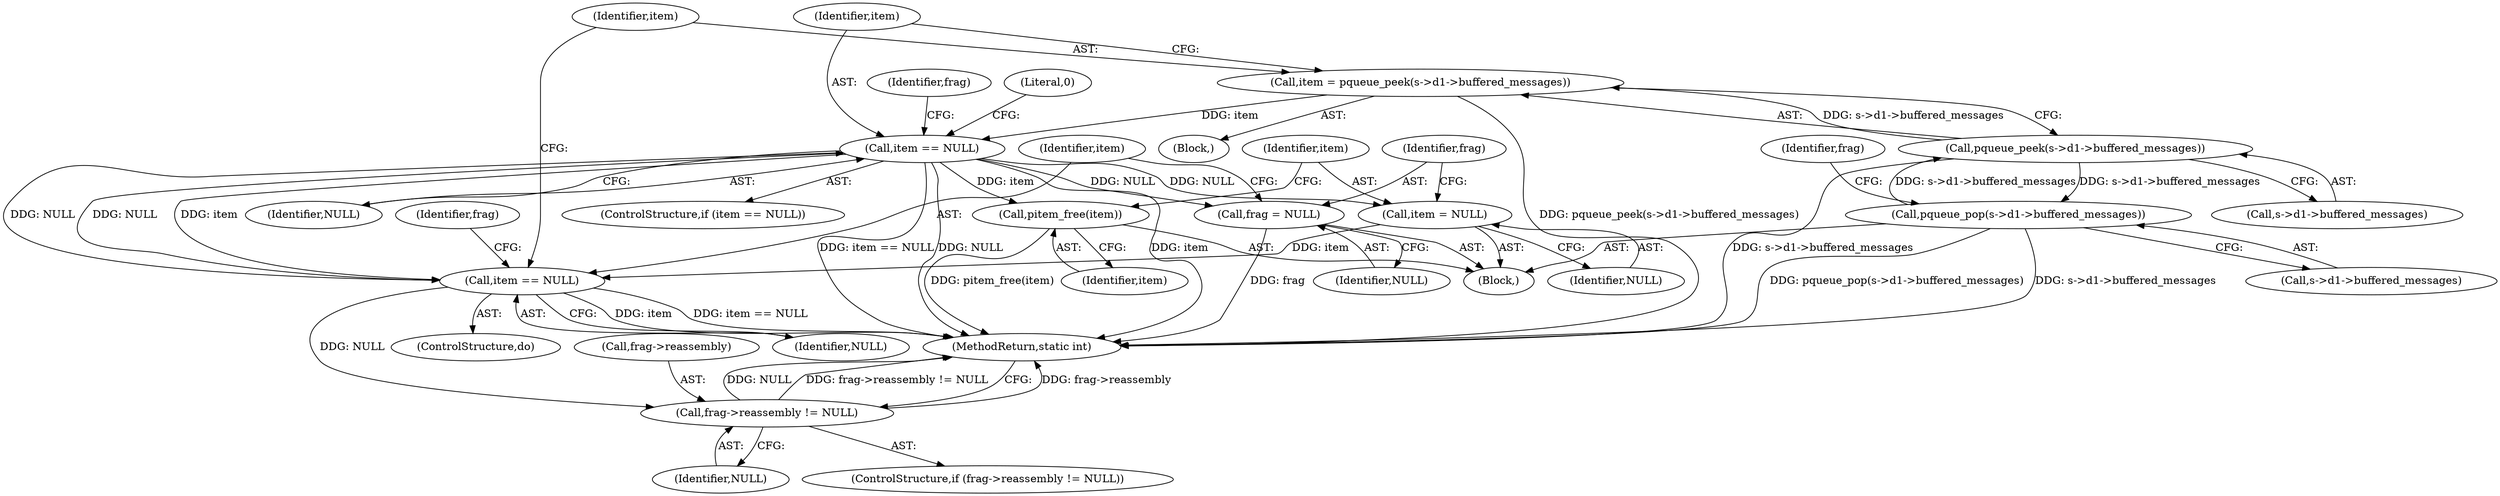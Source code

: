 digraph "0_openssl_f5c7f5dfbaf0d2f7d946d0fe86f08e6bcb36ed0d_1@pointer" {
"1000125" [label="(Call,item == NULL)"];
"1000116" [label="(Call,item = pqueue_peek(s->d1->buffered_messages))"];
"1000118" [label="(Call,pqueue_peek(s->d1->buffered_messages))"];
"1000150" [label="(Call,pqueue_pop(s->d1->buffered_messages))"];
"1000166" [label="(Call,item == NULL)"];
"1000125" [label="(Call,item == NULL)"];
"1000160" [label="(Call,item = NULL)"];
"1000158" [label="(Call,pitem_free(item))"];
"1000163" [label="(Call,frag = NULL)"];
"1000170" [label="(Call,frag->reassembly != NULL)"];
"1000116" [label="(Call,item = pqueue_peek(s->d1->buffered_messages))"];
"1000161" [label="(Identifier,item)"];
"1000124" [label="(ControlStructure,if (item == NULL))"];
"1000114" [label="(ControlStructure,do)"];
"1000168" [label="(Identifier,NULL)"];
"1000150" [label="(Call,pqueue_pop(s->d1->buffered_messages))"];
"1000118" [label="(Call,pqueue_peek(s->d1->buffered_messages))"];
"1000125" [label="(Call,item == NULL)"];
"1000166" [label="(Call,item == NULL)"];
"1000115" [label="(Block,)"];
"1000119" [label="(Call,s->d1->buffered_messages)"];
"1000164" [label="(Identifier,frag)"];
"1000174" [label="(Identifier,NULL)"];
"1000159" [label="(Identifier,item)"];
"1000162" [label="(Identifier,NULL)"];
"1000129" [label="(Literal,0)"];
"1000171" [label="(Call,frag->reassembly)"];
"1000157" [label="(Identifier,frag)"];
"1000127" [label="(Identifier,NULL)"];
"1000126" [label="(Identifier,item)"];
"1000117" [label="(Identifier,item)"];
"1000170" [label="(Call,frag->reassembly != NULL)"];
"1000158" [label="(Call,pitem_free(item))"];
"1000175" [label="(MethodReturn,static int)"];
"1000163" [label="(Call,frag = NULL)"];
"1000149" [label="(Block,)"];
"1000172" [label="(Identifier,frag)"];
"1000160" [label="(Call,item = NULL)"];
"1000131" [label="(Identifier,frag)"];
"1000167" [label="(Identifier,item)"];
"1000151" [label="(Call,s->d1->buffered_messages)"];
"1000169" [label="(ControlStructure,if (frag->reassembly != NULL))"];
"1000165" [label="(Identifier,NULL)"];
"1000125" -> "1000124"  [label="AST: "];
"1000125" -> "1000127"  [label="CFG: "];
"1000126" -> "1000125"  [label="AST: "];
"1000127" -> "1000125"  [label="AST: "];
"1000129" -> "1000125"  [label="CFG: "];
"1000131" -> "1000125"  [label="CFG: "];
"1000125" -> "1000175"  [label="DDG: item == NULL"];
"1000125" -> "1000175"  [label="DDG: NULL"];
"1000125" -> "1000175"  [label="DDG: item"];
"1000116" -> "1000125"  [label="DDG: item"];
"1000166" -> "1000125"  [label="DDG: NULL"];
"1000125" -> "1000158"  [label="DDG: item"];
"1000125" -> "1000160"  [label="DDG: NULL"];
"1000125" -> "1000163"  [label="DDG: NULL"];
"1000125" -> "1000166"  [label="DDG: item"];
"1000125" -> "1000166"  [label="DDG: NULL"];
"1000116" -> "1000115"  [label="AST: "];
"1000116" -> "1000118"  [label="CFG: "];
"1000117" -> "1000116"  [label="AST: "];
"1000118" -> "1000116"  [label="AST: "];
"1000126" -> "1000116"  [label="CFG: "];
"1000116" -> "1000175"  [label="DDG: pqueue_peek(s->d1->buffered_messages)"];
"1000118" -> "1000116"  [label="DDG: s->d1->buffered_messages"];
"1000118" -> "1000119"  [label="CFG: "];
"1000119" -> "1000118"  [label="AST: "];
"1000118" -> "1000175"  [label="DDG: s->d1->buffered_messages"];
"1000150" -> "1000118"  [label="DDG: s->d1->buffered_messages"];
"1000118" -> "1000150"  [label="DDG: s->d1->buffered_messages"];
"1000150" -> "1000149"  [label="AST: "];
"1000150" -> "1000151"  [label="CFG: "];
"1000151" -> "1000150"  [label="AST: "];
"1000157" -> "1000150"  [label="CFG: "];
"1000150" -> "1000175"  [label="DDG: s->d1->buffered_messages"];
"1000150" -> "1000175"  [label="DDG: pqueue_pop(s->d1->buffered_messages)"];
"1000166" -> "1000114"  [label="AST: "];
"1000166" -> "1000168"  [label="CFG: "];
"1000167" -> "1000166"  [label="AST: "];
"1000168" -> "1000166"  [label="AST: "];
"1000117" -> "1000166"  [label="CFG: "];
"1000172" -> "1000166"  [label="CFG: "];
"1000166" -> "1000175"  [label="DDG: item == NULL"];
"1000166" -> "1000175"  [label="DDG: item"];
"1000160" -> "1000166"  [label="DDG: item"];
"1000166" -> "1000170"  [label="DDG: NULL"];
"1000160" -> "1000149"  [label="AST: "];
"1000160" -> "1000162"  [label="CFG: "];
"1000161" -> "1000160"  [label="AST: "];
"1000162" -> "1000160"  [label="AST: "];
"1000164" -> "1000160"  [label="CFG: "];
"1000158" -> "1000149"  [label="AST: "];
"1000158" -> "1000159"  [label="CFG: "];
"1000159" -> "1000158"  [label="AST: "];
"1000161" -> "1000158"  [label="CFG: "];
"1000158" -> "1000175"  [label="DDG: pitem_free(item)"];
"1000163" -> "1000149"  [label="AST: "];
"1000163" -> "1000165"  [label="CFG: "];
"1000164" -> "1000163"  [label="AST: "];
"1000165" -> "1000163"  [label="AST: "];
"1000167" -> "1000163"  [label="CFG: "];
"1000163" -> "1000175"  [label="DDG: frag"];
"1000170" -> "1000169"  [label="AST: "];
"1000170" -> "1000174"  [label="CFG: "];
"1000171" -> "1000170"  [label="AST: "];
"1000174" -> "1000170"  [label="AST: "];
"1000175" -> "1000170"  [label="CFG: "];
"1000170" -> "1000175"  [label="DDG: frag->reassembly"];
"1000170" -> "1000175"  [label="DDG: NULL"];
"1000170" -> "1000175"  [label="DDG: frag->reassembly != NULL"];
}
